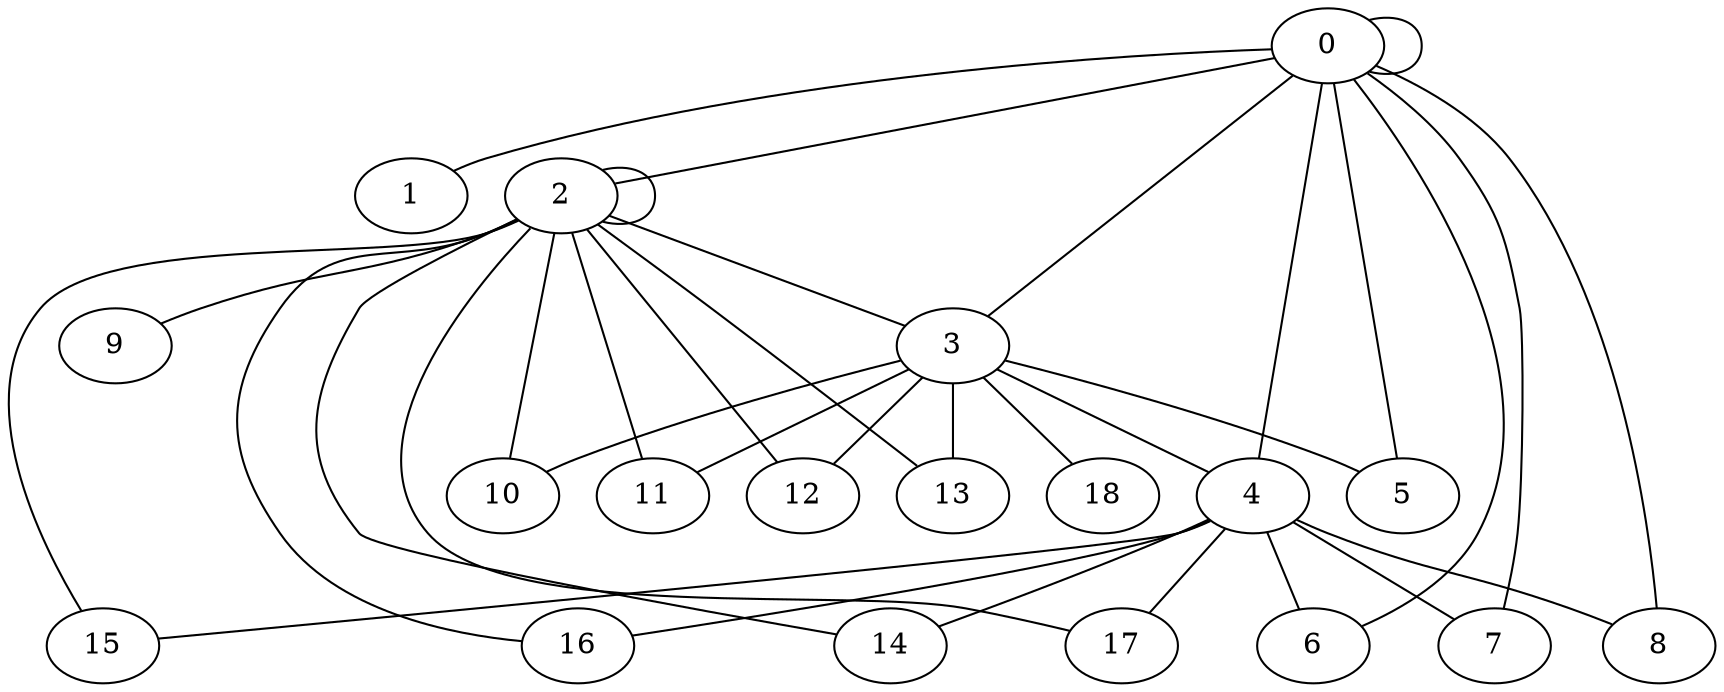 graph{
	0 -- 0
	0 -- 1
	0 -- 2
	0 -- 3
	0 -- 4
	0 -- 5
	0 -- 6
	0 -- 7
	0 -- 8
	2 -- 2
	2 -- 3
	2 -- 9
	2 -- 10
	2 -- 11
	2 -- 12
	2 -- 13
	2 -- 14
	2 -- 15
	2 -- 16
	2 -- 17
	3 -- 4
	3 -- 5
	3 -- 10
	3 -- 11
	3 -- 12
	3 -- 13
	3 -- 18
	4 -- 6
	4 -- 7
	4 -- 8
	4 -- 14
	4 -- 15
	4 -- 16
	4 -- 17
}
